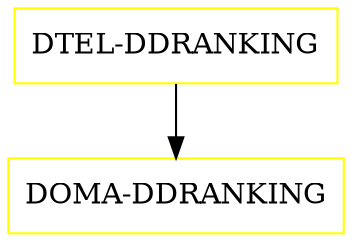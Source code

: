 digraph G {
  "DTEL-DDRANKING" [shape=box,color=yellow];
  "DOMA-DDRANKING" [shape=box,color=yellow,URL="./DOMA_DDRANKING.html"];
  "DTEL-DDRANKING" -> "DOMA-DDRANKING";
}
